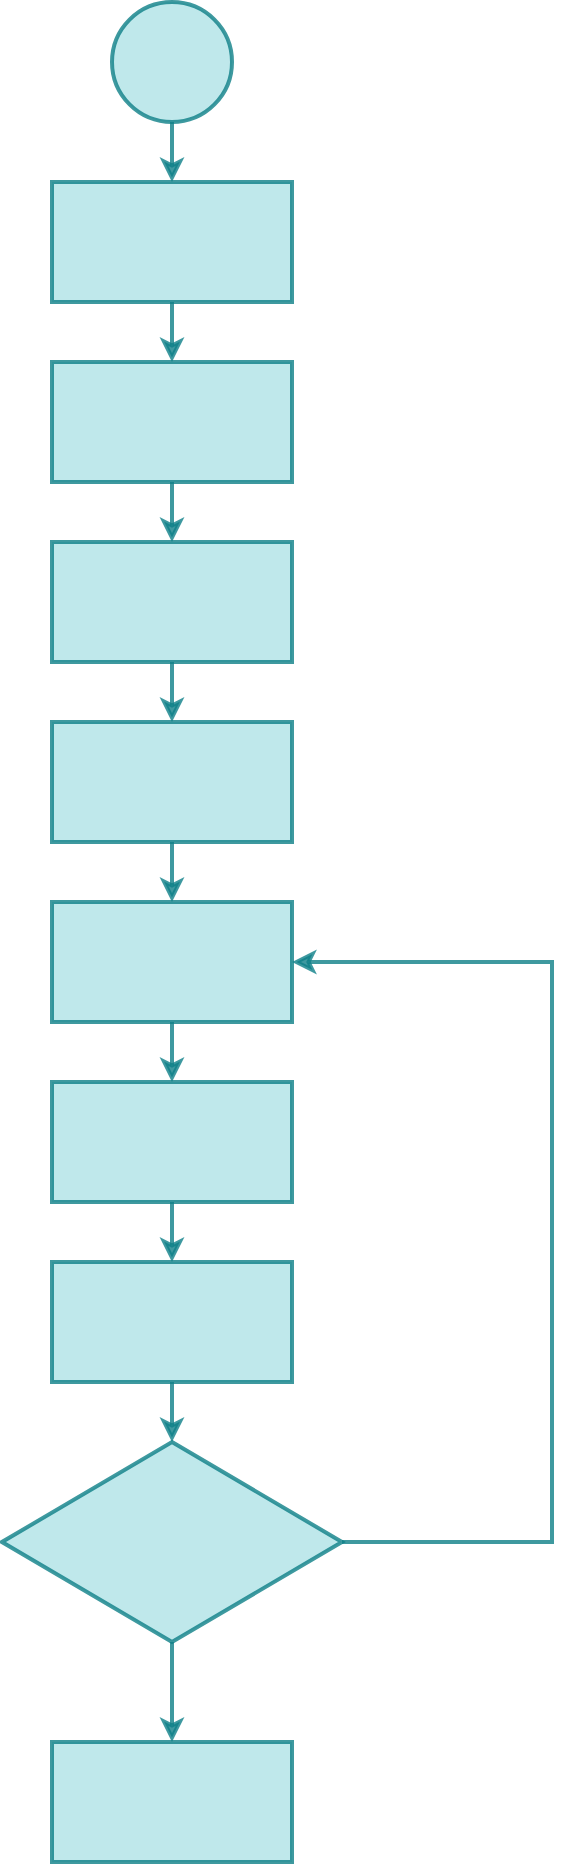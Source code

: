 <mxfile version="28.0.4">
  <diagram name="第 1 页" id="sAsJr4UM6MUzJXsH0EuW">
    <mxGraphModel dx="1353" dy="2227" grid="0" gridSize="10" guides="1" tooltips="1" connect="1" arrows="1" fold="1" page="0" pageScale="1" pageWidth="827" pageHeight="1169" background="light-dark(#FFFFFF,#FFFFFF)" math="0" shadow="0">
      <root>
        <mxCell id="0" />
        <mxCell id="1" parent="0" />
        <mxCell id="CRA65n0yeXQXucuVFxah-11" value="" style="edgeStyle=orthogonalEdgeStyle;rounded=0;orthogonalLoop=1;jettySize=auto;exitX=0.5;exitY=1;exitDx=0;exitDy=0;exitPerimeter=0;entryX=0.5;entryY=0;entryDx=0;entryDy=0;textShadow=0;textOpacity=0;convertToSvg=0;shadow=0;strokeWidth=2;fontColor=default;labelBackgroundColor=none;fontStyle=1;opacity=80;labelBorderColor=light-dark(#000000,#000000);fillColor=#b0e3e6;strokeColor=#0e8088;" parent="1" source="CRA65n0yeXQXucuVFxah-1" target="CRA65n0yeXQXucuVFxah-2" edge="1">
          <mxGeometry relative="1" as="geometry" />
        </mxCell>
        <mxCell id="CRA65n0yeXQXucuVFxah-1" value="" style="verticalLabelPosition=bottom;verticalAlign=top;shape=mxgraph.flowchart.on-page_reference;textShadow=0;textOpacity=0;convertToSvg=0;shadow=0;strokeWidth=2;labelBackgroundColor=none;fontStyle=1;opacity=80;labelBorderColor=light-dark(#000000,#000000);fillColor=#b0e3e6;strokeColor=#0e8088;" parent="1" vertex="1">
          <mxGeometry x="370" y="-1160" width="60" height="60" as="geometry" />
        </mxCell>
        <mxCell id="CRA65n0yeXQXucuVFxah-13" value="" style="edgeStyle=orthogonalEdgeStyle;rounded=0;orthogonalLoop=1;jettySize=auto;exitX=0.5;exitY=1;exitDx=0;exitDy=0;entryX=0.5;entryY=0;entryDx=0;entryDy=0;textShadow=0;textOpacity=0;convertToSvg=0;shadow=0;strokeWidth=2;fontColor=default;labelBackgroundColor=none;fontStyle=1;opacity=80;labelBorderColor=light-dark(#000000,#000000);fillColor=#b0e3e6;strokeColor=#0e8088;" parent="1" source="CRA65n0yeXQXucuVFxah-2" target="CRA65n0yeXQXucuVFxah-3" edge="1">
          <mxGeometry relative="1" as="geometry" />
        </mxCell>
        <mxCell id="CRA65n0yeXQXucuVFxah-2" value="加入社区" style="rounded=0;whiteSpace=wrap;textShadow=0;textOpacity=0;convertToSvg=0;shadow=0;strokeWidth=2;labelBackgroundColor=none;fontStyle=1;opacity=80;labelBorderColor=light-dark(#000000,#000000);fillColor=#b0e3e6;strokeColor=#0e8088;" parent="1" vertex="1">
          <mxGeometry x="340" y="-1070" width="120" height="60" as="geometry" />
        </mxCell>
        <mxCell id="CRA65n0yeXQXucuVFxah-14" value="" style="edgeStyle=orthogonalEdgeStyle;rounded=0;orthogonalLoop=1;jettySize=auto;exitX=0.5;exitY=1;exitDx=0;exitDy=0;entryX=0.5;entryY=0;entryDx=0;entryDy=0;textShadow=0;textOpacity=0;convertToSvg=0;shadow=0;strokeWidth=2;fontColor=default;labelBackgroundColor=none;fontStyle=1;opacity=80;labelBorderColor=light-dark(#000000,#000000);fillColor=#b0e3e6;strokeColor=#0e8088;" parent="1" source="CRA65n0yeXQXucuVFxah-3" target="CRA65n0yeXQXucuVFxah-4" edge="1">
          <mxGeometry relative="1" as="geometry" />
        </mxCell>
        <mxCell id="CRA65n0yeXQXucuVFxah-3" value="申领ISSUE" style="rounded=0;whiteSpace=wrap;textShadow=0;textOpacity=0;convertToSvg=0;shadow=0;strokeWidth=2;labelBackgroundColor=none;fontStyle=1;opacity=80;labelBorderColor=light-dark(#000000,#000000);fillColor=#b0e3e6;strokeColor=#0e8088;" parent="1" vertex="1">
          <mxGeometry x="340" y="-980" width="120" height="60" as="geometry" />
        </mxCell>
        <mxCell id="CRA65n0yeXQXucuVFxah-15" value="" style="edgeStyle=orthogonalEdgeStyle;rounded=0;orthogonalLoop=1;jettySize=auto;textShadow=0;textOpacity=0;convertToSvg=0;shadow=0;strokeWidth=2;fontColor=default;labelBackgroundColor=none;fontStyle=1;opacity=80;labelBorderColor=light-dark(#000000,#000000);fillColor=#b0e3e6;strokeColor=#0e8088;" parent="1" source="CRA65n0yeXQXucuVFxah-4" target="CRA65n0yeXQXucuVFxah-6" edge="1">
          <mxGeometry relative="1" as="geometry" />
        </mxCell>
        <mxCell id="CRA65n0yeXQXucuVFxah-4" value="代码下载" style="rounded=0;whiteSpace=wrap;textShadow=0;textOpacity=0;convertToSvg=0;shadow=0;strokeWidth=2;labelBackgroundColor=none;fontStyle=1;opacity=80;labelBorderColor=light-dark(#000000,#000000);fillColor=#b0e3e6;strokeColor=#0e8088;" parent="1" vertex="1">
          <mxGeometry x="340" y="-890" width="120" height="60" as="geometry" />
        </mxCell>
        <mxCell id="CRA65n0yeXQXucuVFxah-16" value="" style="edgeStyle=orthogonalEdgeStyle;rounded=0;orthogonalLoop=1;jettySize=auto;textShadow=0;textOpacity=0;convertToSvg=0;shadow=0;strokeWidth=2;fontColor=default;labelBackgroundColor=none;fontStyle=1;opacity=80;labelBorderColor=light-dark(#000000,#000000);fillColor=#b0e3e6;strokeColor=#0e8088;" parent="1" source="CRA65n0yeXQXucuVFxah-6" target="CRA65n0yeXQXucuVFxah-7" edge="1">
          <mxGeometry relative="1" as="geometry" />
        </mxCell>
        <mxCell id="CRA65n0yeXQXucuVFxah-6" value="环境搭建" style="rounded=0;whiteSpace=wrap;textShadow=0;textOpacity=0;convertToSvg=0;shadow=0;strokeWidth=2;labelBackgroundColor=none;fontStyle=1;opacity=80;labelBorderColor=light-dark(#000000,#000000);fillColor=#b0e3e6;strokeColor=#0e8088;" parent="1" vertex="1">
          <mxGeometry x="340" y="-800" width="120" height="60" as="geometry" />
        </mxCell>
        <mxCell id="CRA65n0yeXQXucuVFxah-17" value="" style="edgeStyle=orthogonalEdgeStyle;rounded=0;orthogonalLoop=1;jettySize=auto;textShadow=0;textOpacity=0;convertToSvg=0;shadow=0;strokeWidth=2;fontColor=default;labelBackgroundColor=none;fontStyle=1;opacity=80;labelBorderColor=light-dark(#000000,#000000);fillColor=#b0e3e6;strokeColor=#0e8088;" parent="1" source="CRA65n0yeXQXucuVFxah-7" target="CRA65n0yeXQXucuVFxah-8" edge="1">
          <mxGeometry relative="1" as="geometry" />
        </mxCell>
        <mxCell id="CRA65n0yeXQXucuVFxah-7" value="项目开发" style="rounded=0;whiteSpace=wrap;textShadow=0;textOpacity=0;convertToSvg=0;shadow=0;strokeWidth=2;labelBackgroundColor=none;fontStyle=1;opacity=80;labelBorderColor=light-dark(#000000,#000000);fillColor=#b0e3e6;strokeColor=#0e8088;" parent="1" vertex="1">
          <mxGeometry x="340" y="-710" width="120" height="60" as="geometry" />
        </mxCell>
        <mxCell id="CRA65n0yeXQXucuVFxah-18" value="" style="edgeStyle=orthogonalEdgeStyle;rounded=0;orthogonalLoop=1;jettySize=auto;textShadow=0;textOpacity=0;convertToSvg=0;shadow=0;strokeWidth=2;fontColor=default;labelBackgroundColor=none;fontStyle=1;opacity=80;labelBorderColor=light-dark(#000000,#000000);fillColor=#b0e3e6;strokeColor=#0e8088;" parent="1" source="CRA65n0yeXQXucuVFxah-8" target="CRA65n0yeXQXucuVFxah-9" edge="1">
          <mxGeometry relative="1" as="geometry" />
        </mxCell>
        <mxCell id="CRA65n0yeXQXucuVFxah-8" value="代码提交" style="rounded=0;whiteSpace=wrap;textShadow=0;textOpacity=0;convertToSvg=0;shadow=0;strokeWidth=2;labelBackgroundColor=none;fontStyle=1;opacity=80;labelBorderColor=light-dark(#000000,#000000);fillColor=#b0e3e6;strokeColor=#0e8088;" parent="1" vertex="1">
          <mxGeometry x="340" y="-620" width="120" height="60" as="geometry" />
        </mxCell>
        <mxCell id="CRA65n0yeXQXucuVFxah-19" value="" style="edgeStyle=orthogonalEdgeStyle;rounded=0;orthogonalLoop=1;jettySize=auto;textShadow=0;textOpacity=0;convertToSvg=0;shadow=0;strokeWidth=2;fontColor=default;labelBackgroundColor=none;fontStyle=1;opacity=80;labelBorderColor=light-dark(#000000,#000000);fillColor=#b0e3e6;strokeColor=#0e8088;" parent="1" source="CRA65n0yeXQXucuVFxah-9" target="CRA65n0yeXQXucuVFxah-10" edge="1">
          <mxGeometry relative="1" as="geometry" />
        </mxCell>
        <mxCell id="CRA65n0yeXQXucuVFxah-9" value="提交PR" style="rounded=0;whiteSpace=wrap;textShadow=0;textOpacity=0;convertToSvg=0;shadow=0;strokeWidth=2;labelBackgroundColor=none;fontStyle=1;opacity=80;labelBorderColor=light-dark(#000000,#000000);fillColor=#b0e3e6;strokeColor=#0e8088;" parent="1" vertex="1">
          <mxGeometry x="340" y="-530" width="120" height="60" as="geometry" />
        </mxCell>
        <mxCell id="CRA65n0yeXQXucuVFxah-20" value="否" style="edgeStyle=orthogonalEdgeStyle;rounded=0;orthogonalLoop=1;jettySize=auto;exitX=1;exitY=0.5;exitDx=0;exitDy=0;exitPerimeter=0;entryX=1;entryY=0.5;entryDx=0;entryDy=0;textShadow=0;textOpacity=0;convertToSvg=0;shadow=0;strokeWidth=2;fontColor=default;labelBackgroundColor=none;fontStyle=1;opacity=80;labelBorderColor=light-dark(#000000,#000000);fillColor=#b0e3e6;strokeColor=#0e8088;" parent="1" source="CRA65n0yeXQXucuVFxah-10" target="CRA65n0yeXQXucuVFxah-7" edge="1">
          <mxGeometry x="-0.829" y="10" relative="1" as="geometry">
            <Array as="points">
              <mxPoint x="590" y="-390" />
              <mxPoint x="590" y="-680" />
            </Array>
            <mxPoint as="offset" />
          </mxGeometry>
        </mxCell>
        <mxCell id="CRA65n0yeXQXucuVFxah-24" value="是" style="edgeStyle=orthogonalEdgeStyle;rounded=0;orthogonalLoop=1;jettySize=auto;textShadow=0;textOpacity=0;convertToSvg=0;shadow=0;strokeWidth=2;fontColor=default;labelBackgroundColor=none;fontStyle=1;opacity=80;labelBorderColor=light-dark(#000000,#000000);fillColor=#b0e3e6;strokeColor=#0e8088;" parent="1" source="CRA65n0yeXQXucuVFxah-10" target="CRA65n0yeXQXucuVFxah-23" edge="1">
          <mxGeometry x="-0.2" y="10" relative="1" as="geometry">
            <mxPoint as="offset" />
          </mxGeometry>
        </mxCell>
        <mxCell id="CRA65n0yeXQXucuVFxah-10" value="代码是否能合并" style="strokeWidth=2;shape=mxgraph.flowchart.decision;whiteSpace=wrap;textShadow=0;textOpacity=0;convertToSvg=0;shadow=0;labelBackgroundColor=none;fontStyle=1;opacity=80;labelBorderColor=light-dark(#000000,#000000);fillColor=#b0e3e6;strokeColor=#0e8088;" parent="1" vertex="1">
          <mxGeometry x="315" y="-440" width="170" height="100" as="geometry" />
        </mxCell>
        <mxCell id="CRA65n0yeXQXucuVFxah-23" value="完成ISSUE" style="rounded=0;whiteSpace=wrap;textShadow=0;textOpacity=0;convertToSvg=0;shadow=0;strokeWidth=2;labelBackgroundColor=none;fontStyle=1;opacity=80;labelBorderColor=light-dark(#000000,#000000);fillColor=#b0e3e6;strokeColor=#0e8088;" parent="1" vertex="1">
          <mxGeometry x="340" y="-290" width="120" height="60" as="geometry" />
        </mxCell>
      </root>
    </mxGraphModel>
  </diagram>
</mxfile>
